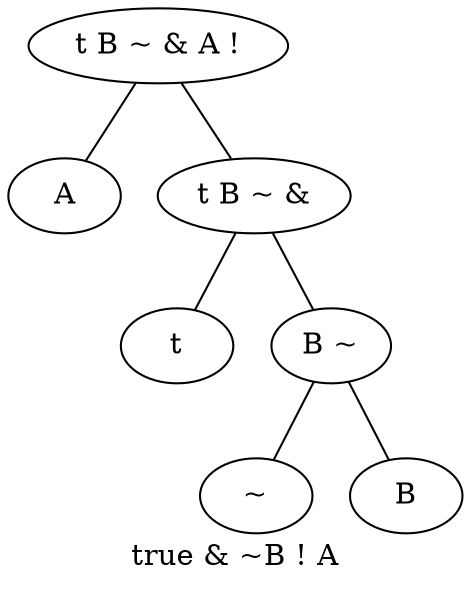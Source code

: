 graph ""
	{
	label="true & ~B ! A"
	n001 [label="t B ~ & A !"] ;
	n002 [label="A"] ;
	n003 [label="t B ~ &"] ;
	n004 [label="t"] ;
	n005 [label="B ~"] ;
	n006 [label="~"] ;
	n007 [label="B"] ;
	n001 -- n002;
	n001 -- n003;
	n003 -- n004;
	n003 -- n005;
	n005 -- n006;
	n005 -- n007;
	}
